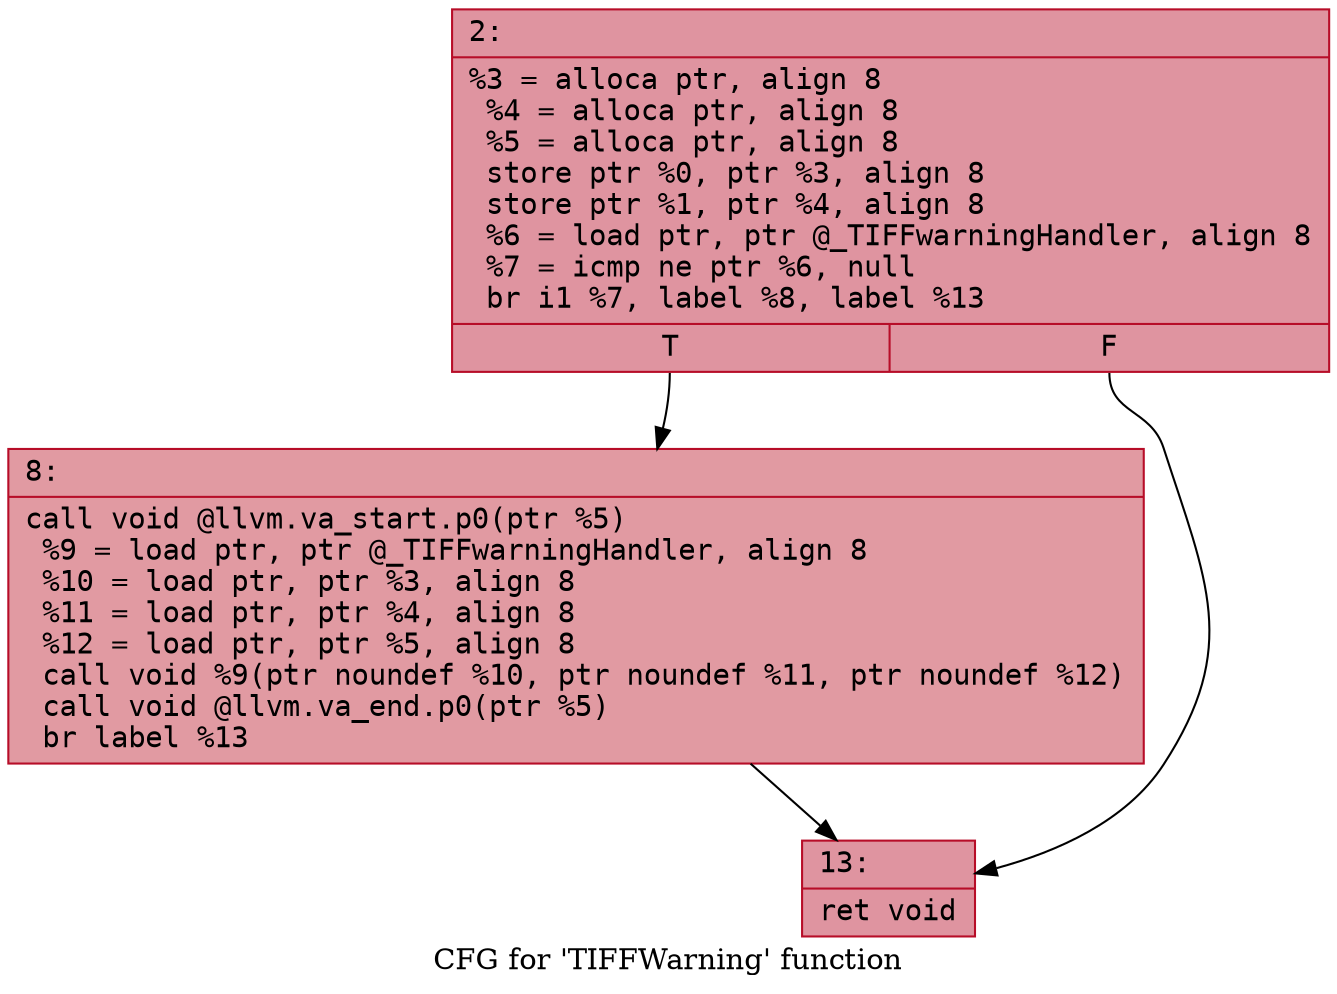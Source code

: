 digraph "CFG for 'TIFFWarning' function" {
	label="CFG for 'TIFFWarning' function";

	Node0x600000e35f40 [shape=record,color="#b70d28ff", style=filled, fillcolor="#b70d2870" fontname="Courier",label="{2:\l|  %3 = alloca ptr, align 8\l  %4 = alloca ptr, align 8\l  %5 = alloca ptr, align 8\l  store ptr %0, ptr %3, align 8\l  store ptr %1, ptr %4, align 8\l  %6 = load ptr, ptr @_TIFFwarningHandler, align 8\l  %7 = icmp ne ptr %6, null\l  br i1 %7, label %8, label %13\l|{<s0>T|<s1>F}}"];
	Node0x600000e35f40:s0 -> Node0x600000e35f90[tooltip="2 -> 8\nProbability 62.50%" ];
	Node0x600000e35f40:s1 -> Node0x600000e35fe0[tooltip="2 -> 13\nProbability 37.50%" ];
	Node0x600000e35f90 [shape=record,color="#b70d28ff", style=filled, fillcolor="#bb1b2c70" fontname="Courier",label="{8:\l|  call void @llvm.va_start.p0(ptr %5)\l  %9 = load ptr, ptr @_TIFFwarningHandler, align 8\l  %10 = load ptr, ptr %3, align 8\l  %11 = load ptr, ptr %4, align 8\l  %12 = load ptr, ptr %5, align 8\l  call void %9(ptr noundef %10, ptr noundef %11, ptr noundef %12)\l  call void @llvm.va_end.p0(ptr %5)\l  br label %13\l}"];
	Node0x600000e35f90 -> Node0x600000e35fe0[tooltip="8 -> 13\nProbability 100.00%" ];
	Node0x600000e35fe0 [shape=record,color="#b70d28ff", style=filled, fillcolor="#b70d2870" fontname="Courier",label="{13:\l|  ret void\l}"];
}
